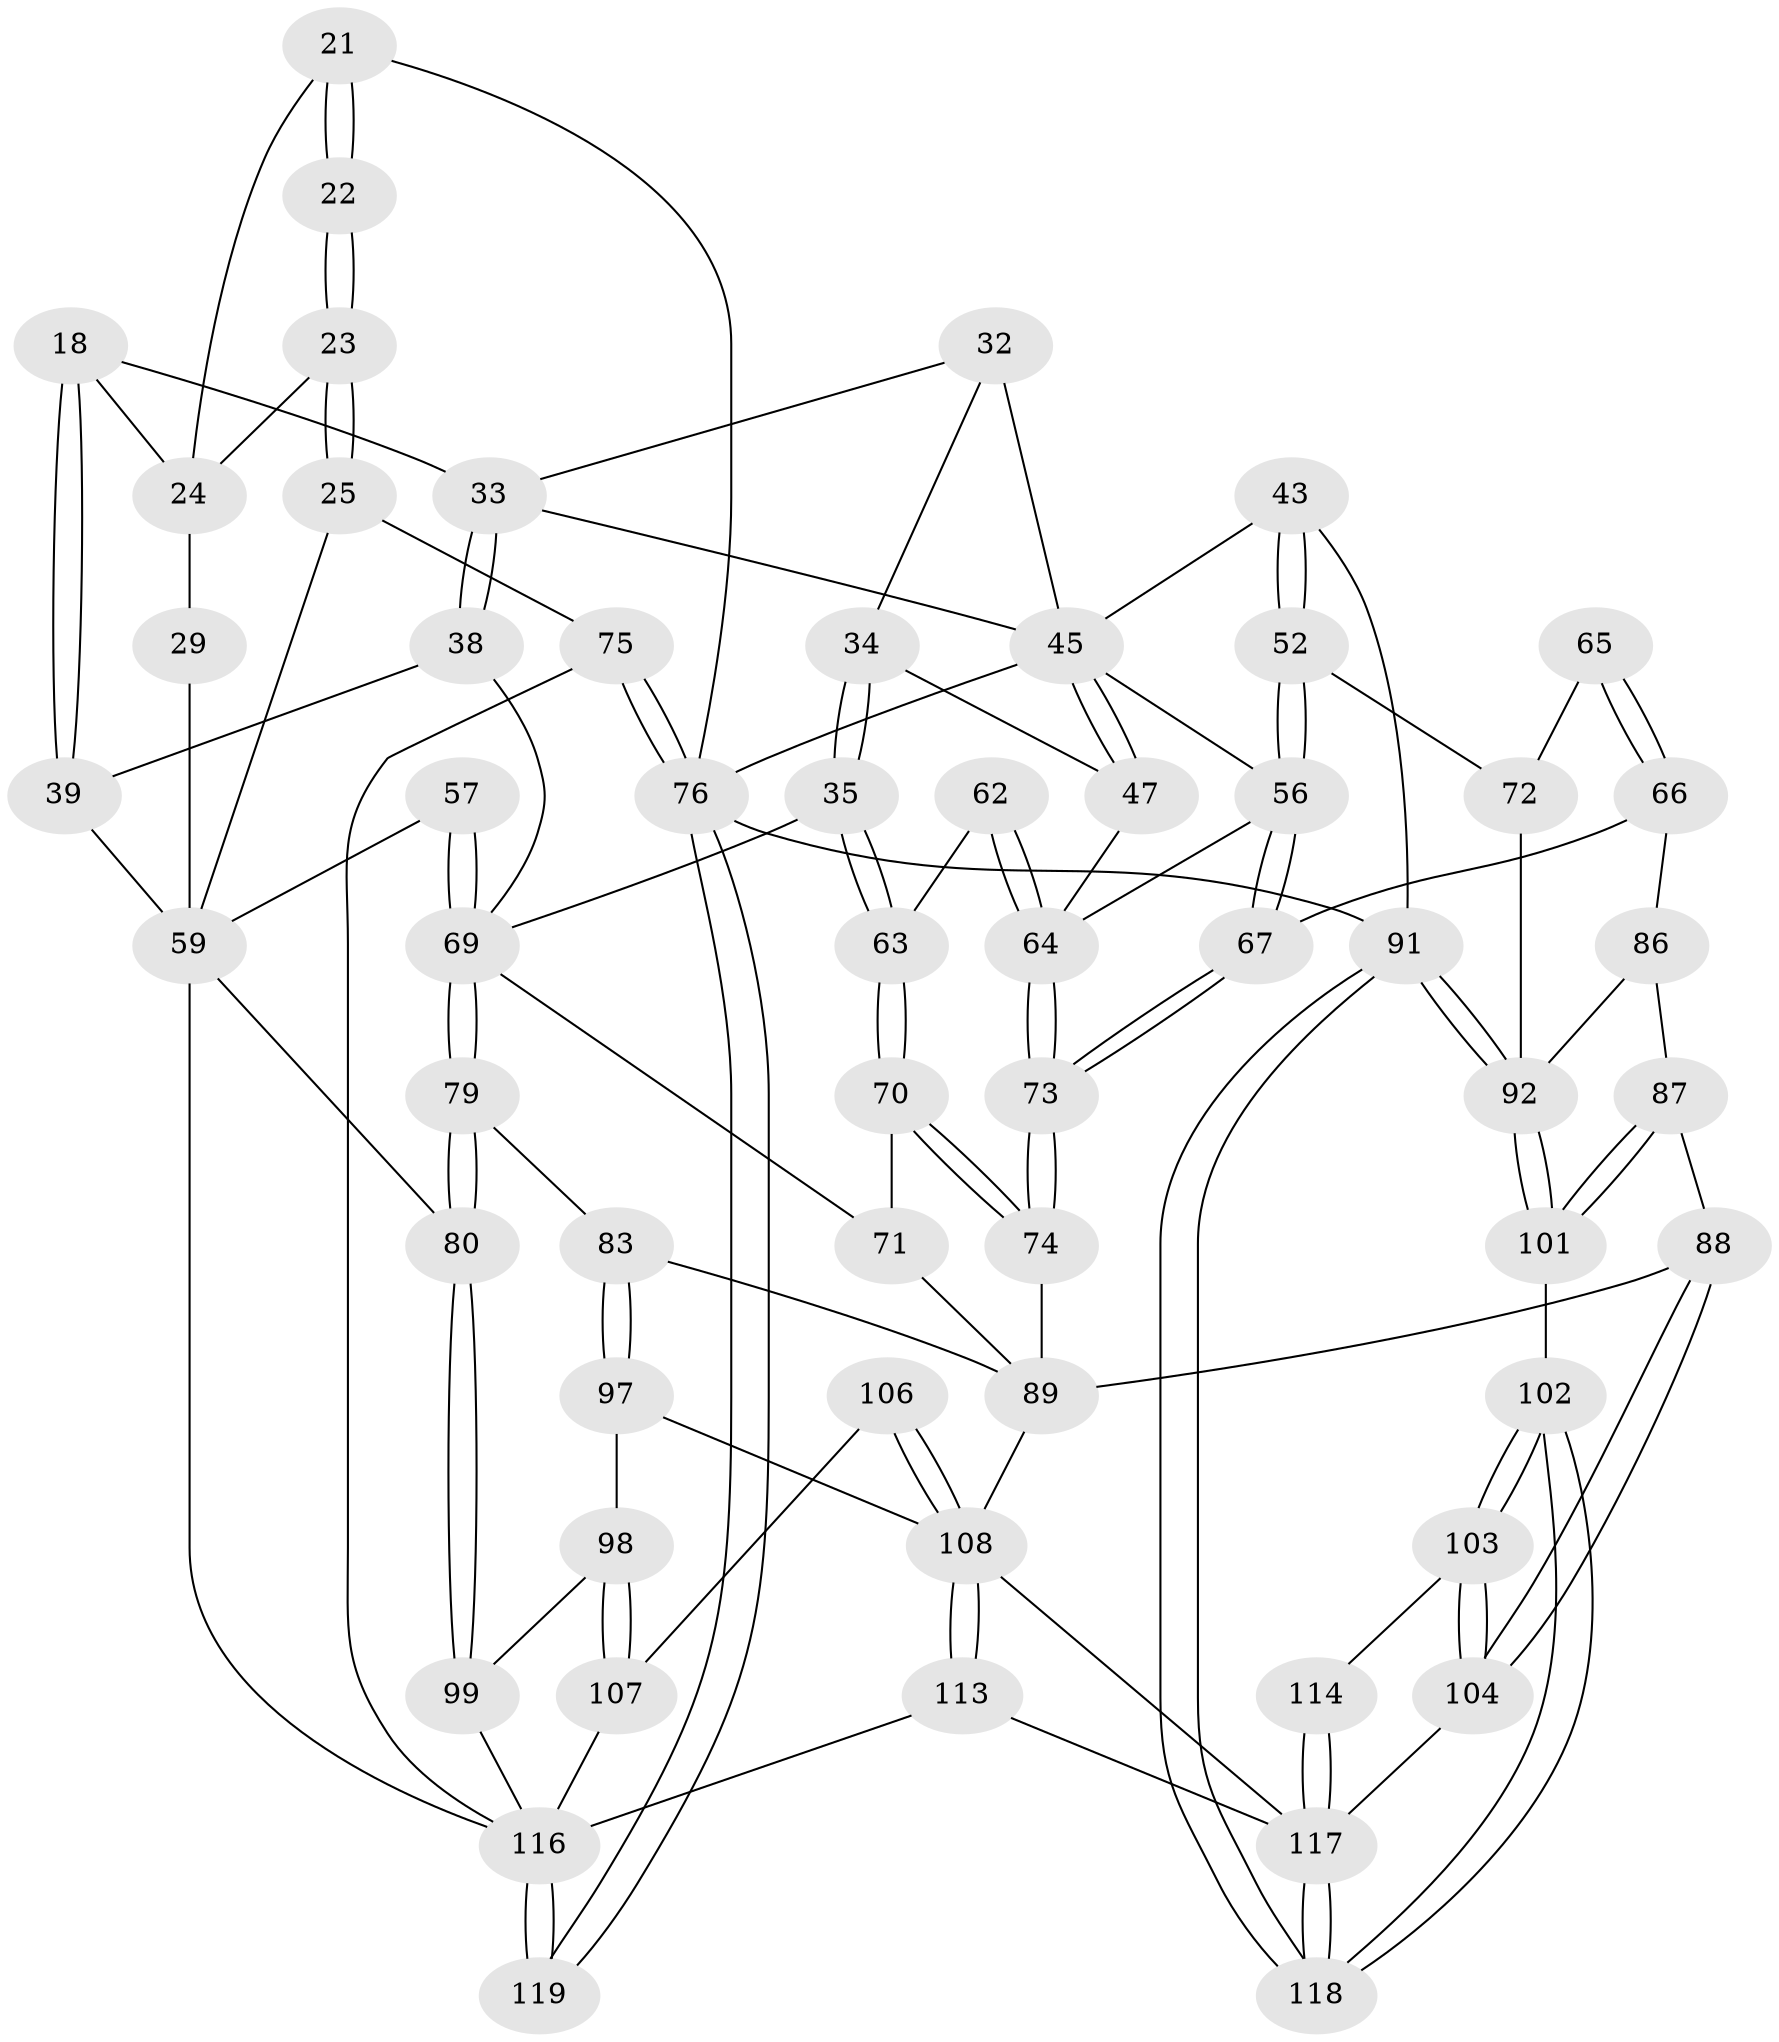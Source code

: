 // original degree distribution, {3: 0.01680672268907563, 4: 0.2184873949579832, 5: 0.5714285714285714, 6: 0.19327731092436976}
// Generated by graph-tools (version 1.1) at 2025/01/03/09/25 05:01:58]
// undirected, 59 vertices, 136 edges
graph export_dot {
graph [start="1"]
  node [color=gray90,style=filled];
  18 [pos="+0.2840063280448838+0.3128372601661326"];
  21 [pos="+0.2105964677880641+0.22658216693497946",super="+16"];
  22 [pos="+0.08048086491529101+0.16049622647831452"];
  23 [pos="+0.1412962521755504+0.2670725158548281"];
  24 [pos="+0.14400410506523154+0.2710001289729946",super="+20+19"];
  25 [pos="+0+0.3447076884465637"];
  29 [pos="+0.1681438837481814+0.3414824841547271",super="+27"];
  32 [pos="+0.42240046831724815+0.31469079355821294",super="+31"];
  33 [pos="+0.3970034258560973+0.3402759222961903",super="+17"];
  34 [pos="+0.49669266265324097+0.3894803784452907"];
  35 [pos="+0.43103488907599313+0.4699633669083468"];
  38 [pos="+0.34249911127775623+0.4325973469733772"];
  39 [pos="+0.3130867365814447+0.41357206635268035"];
  43 [pos="+0.7837344266811148+0.33402836009452075",super="+42"];
  45 [pos="+0.6342560990854043+0.37987328562421513",super="+44+30+13"];
  47 [pos="+0.5994678742472427+0.4793563646898499"];
  52 [pos="+0.8913835404741705+0.4909918690295638",super="+51"];
  56 [pos="+0.7665025063342105+0.5532864111531622",super="+53"];
  57 [pos="+0.1901182478565037+0.5705453904136469"];
  59 [pos="+0.011885250589364505+0.6690768469350786",super="+58+28+40"];
  62 [pos="+0.561851992086924+0.5232210240993025"];
  63 [pos="+0.5074554426455157+0.5441141525498157"];
  64 [pos="+0.6525605192545716+0.6382162839748684",super="+54+55"];
  65 [pos="+0.9261256825658012+0.5482384261696572"];
  66 [pos="+0.8082415966365377+0.622260975584428"];
  67 [pos="+0.7672522842166982+0.5884012933156195"];
  69 [pos="+0.27615029655302825+0.6583058746118275",super="+68+37"];
  70 [pos="+0.5036984514765263+0.5658354555941053"];
  71 [pos="+0.44192421639032503+0.6260246830159953"];
  72 [pos="+0.9287245192070415+0.6207986942111936",super="+50"];
  73 [pos="+0.6608189147994724+0.6516091990816619"];
  74 [pos="+0.6107249782330235+0.7198964412546787"];
  75 [pos="+0+0.8599426816294155",super="+61+26"];
  76 [pos="+0+1",super="+9+4+14"];
  79 [pos="+0.2926211073705075+0.7110229805399071"];
  80 [pos="+0.22726964273821748+0.772394419621096"];
  83 [pos="+0.3086422434579404+0.715740730504144"];
  86 [pos="+0.8490456073586136+0.7659698592208289",super="+78"];
  87 [pos="+0.8472995482850771+0.7678506981886495"];
  88 [pos="+0.7575917491162558+0.7921267650118647"];
  89 [pos="+0.6096306674226998+0.7579049296285996",super="+84+82"];
  91 [pos="+1+1",super="+3"];
  92 [pos="+1+0.9370782372328825",super="+90+85"];
  97 [pos="+0.33944978100962453+0.870993477691545"];
  98 [pos="+0.334710481811343+0.8747500289360717"];
  99 [pos="+0.20291183064987378+0.8521973452272195"];
  101 [pos="+0.8461056332520359+0.8789207578796746"];
  102 [pos="+0.8232024798913837+0.9435480557274823"];
  103 [pos="+0.7704093605431062+0.9303128309889382"];
  104 [pos="+0.7444725160224964+0.8930039196608547"];
  106 [pos="+0.35502257716380187+0.9329853384500333"];
  107 [pos="+0.33241001592340524+0.9305198853003536"];
  108 [pos="+0.4750382784716209+1",super="+94+93+95+96"];
  113 [pos="+0.47844648537660023+1"];
  114 [pos="+0.7034503641669836+0.9745960828660445"];
  116 [pos="+0.16522059225419675+0.9159479714664988",super="+115+100"];
  117 [pos="+0.644335385676518+1",super="+112+111"];
  118 [pos="+1+1"];
  119 [pos="+0.12208631690098257+1"];
  18 -- 39;
  18 -- 39;
  18 -- 24;
  18 -- 33;
  21 -- 22 [weight=2];
  21 -- 22;
  21 -- 76;
  21 -- 24;
  22 -- 23;
  22 -- 23;
  23 -- 24;
  23 -- 25;
  23 -- 25;
  24 -- 29 [weight=2];
  25 -- 75;
  25 -- 59;
  29 -- 59 [weight=2];
  32 -- 33;
  32 -- 45 [weight=2];
  32 -- 34;
  33 -- 38;
  33 -- 38;
  33 -- 45;
  34 -- 35;
  34 -- 35;
  34 -- 47;
  35 -- 63;
  35 -- 63;
  35 -- 69;
  38 -- 39;
  38 -- 69;
  39 -- 59;
  43 -- 52 [weight=2];
  43 -- 52;
  43 -- 45 [weight=2];
  43 -- 91 [weight=2];
  45 -- 47;
  45 -- 47;
  45 -- 76 [weight=2];
  45 -- 56;
  47 -- 64;
  52 -- 56;
  52 -- 56;
  52 -- 72;
  56 -- 67;
  56 -- 67;
  56 -- 64;
  57 -- 69 [weight=2];
  57 -- 69;
  57 -- 59;
  59 -- 80;
  59 -- 116;
  62 -- 63;
  62 -- 64 [weight=2];
  62 -- 64;
  63 -- 70;
  63 -- 70;
  64 -- 73;
  64 -- 73;
  65 -- 66;
  65 -- 66;
  65 -- 72 [weight=2];
  66 -- 67;
  66 -- 86;
  67 -- 73;
  67 -- 73;
  69 -- 79;
  69 -- 79;
  69 -- 71;
  70 -- 71;
  70 -- 74;
  70 -- 74;
  71 -- 89;
  72 -- 92 [weight=2];
  73 -- 74;
  73 -- 74;
  74 -- 89;
  75 -- 76 [weight=2];
  75 -- 76;
  75 -- 116 [weight=2];
  76 -- 119;
  76 -- 119;
  76 -- 91 [weight=2];
  79 -- 80;
  79 -- 80;
  79 -- 83;
  80 -- 99;
  80 -- 99;
  83 -- 97;
  83 -- 97;
  83 -- 89;
  86 -- 87;
  86 -- 92 [weight=2];
  87 -- 88;
  87 -- 101;
  87 -- 101;
  88 -- 89;
  88 -- 104;
  88 -- 104;
  89 -- 108 [weight=2];
  91 -- 92 [weight=2];
  91 -- 92;
  91 -- 118;
  91 -- 118;
  92 -- 101;
  92 -- 101;
  97 -- 98;
  97 -- 108;
  98 -- 99;
  98 -- 107;
  98 -- 107;
  99 -- 116;
  101 -- 102;
  102 -- 103;
  102 -- 103;
  102 -- 118;
  102 -- 118;
  103 -- 104;
  103 -- 104;
  103 -- 114;
  104 -- 117;
  106 -- 107;
  106 -- 108 [weight=2];
  106 -- 108;
  107 -- 116;
  108 -- 113;
  108 -- 113;
  108 -- 117;
  113 -- 116;
  113 -- 117;
  114 -- 117 [weight=2];
  114 -- 117;
  116 -- 119 [weight=2];
  116 -- 119;
  117 -- 118;
  117 -- 118;
}
